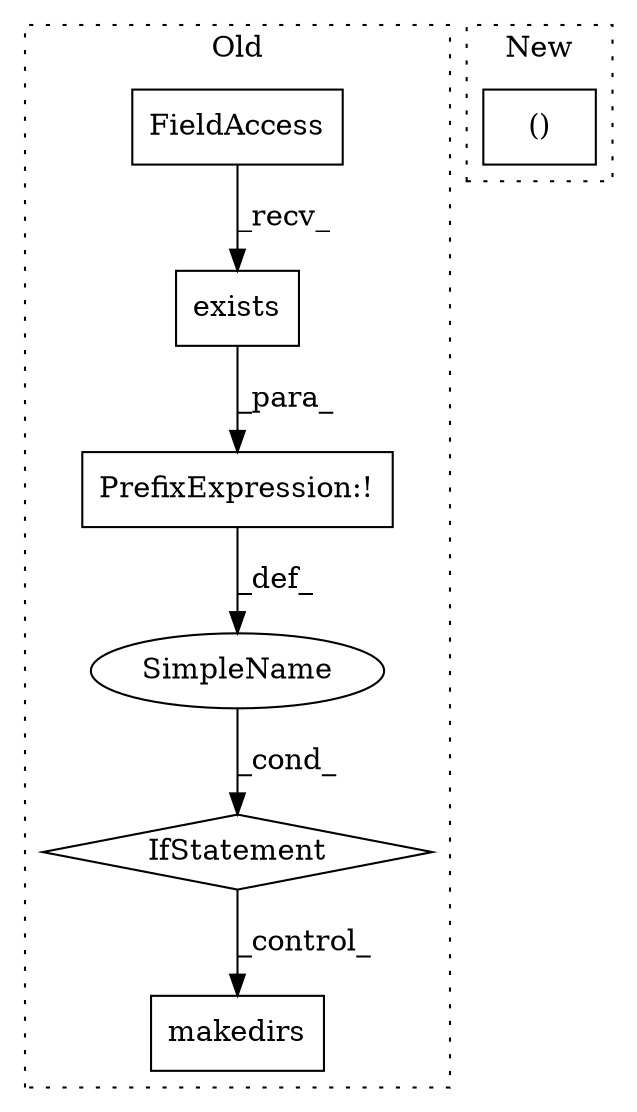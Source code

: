 digraph G {
subgraph cluster0 {
1 [label="exists" a="32" s="2106,2121" l="7,1" shape="box"];
3 [label="IfStatement" a="25" s="2093,2122" l="4,2" shape="diamond"];
4 [label="FieldAccess" a="22" s="2098" l="7" shape="box"];
5 [label="makedirs" a="32" s="2139,2156" l="9,1" shape="box"];
6 [label="PrefixExpression:!" a="38" s="2097" l="1" shape="box"];
7 [label="SimpleName" a="42" s="" l="" shape="ellipse"];
label = "Old";
style="dotted";
}
subgraph cluster1 {
2 [label="()" a="106" s="2182" l="197" shape="box"];
label = "New";
style="dotted";
}
1 -> 6 [label="_para_"];
3 -> 5 [label="_control_"];
4 -> 1 [label="_recv_"];
6 -> 7 [label="_def_"];
7 -> 3 [label="_cond_"];
}